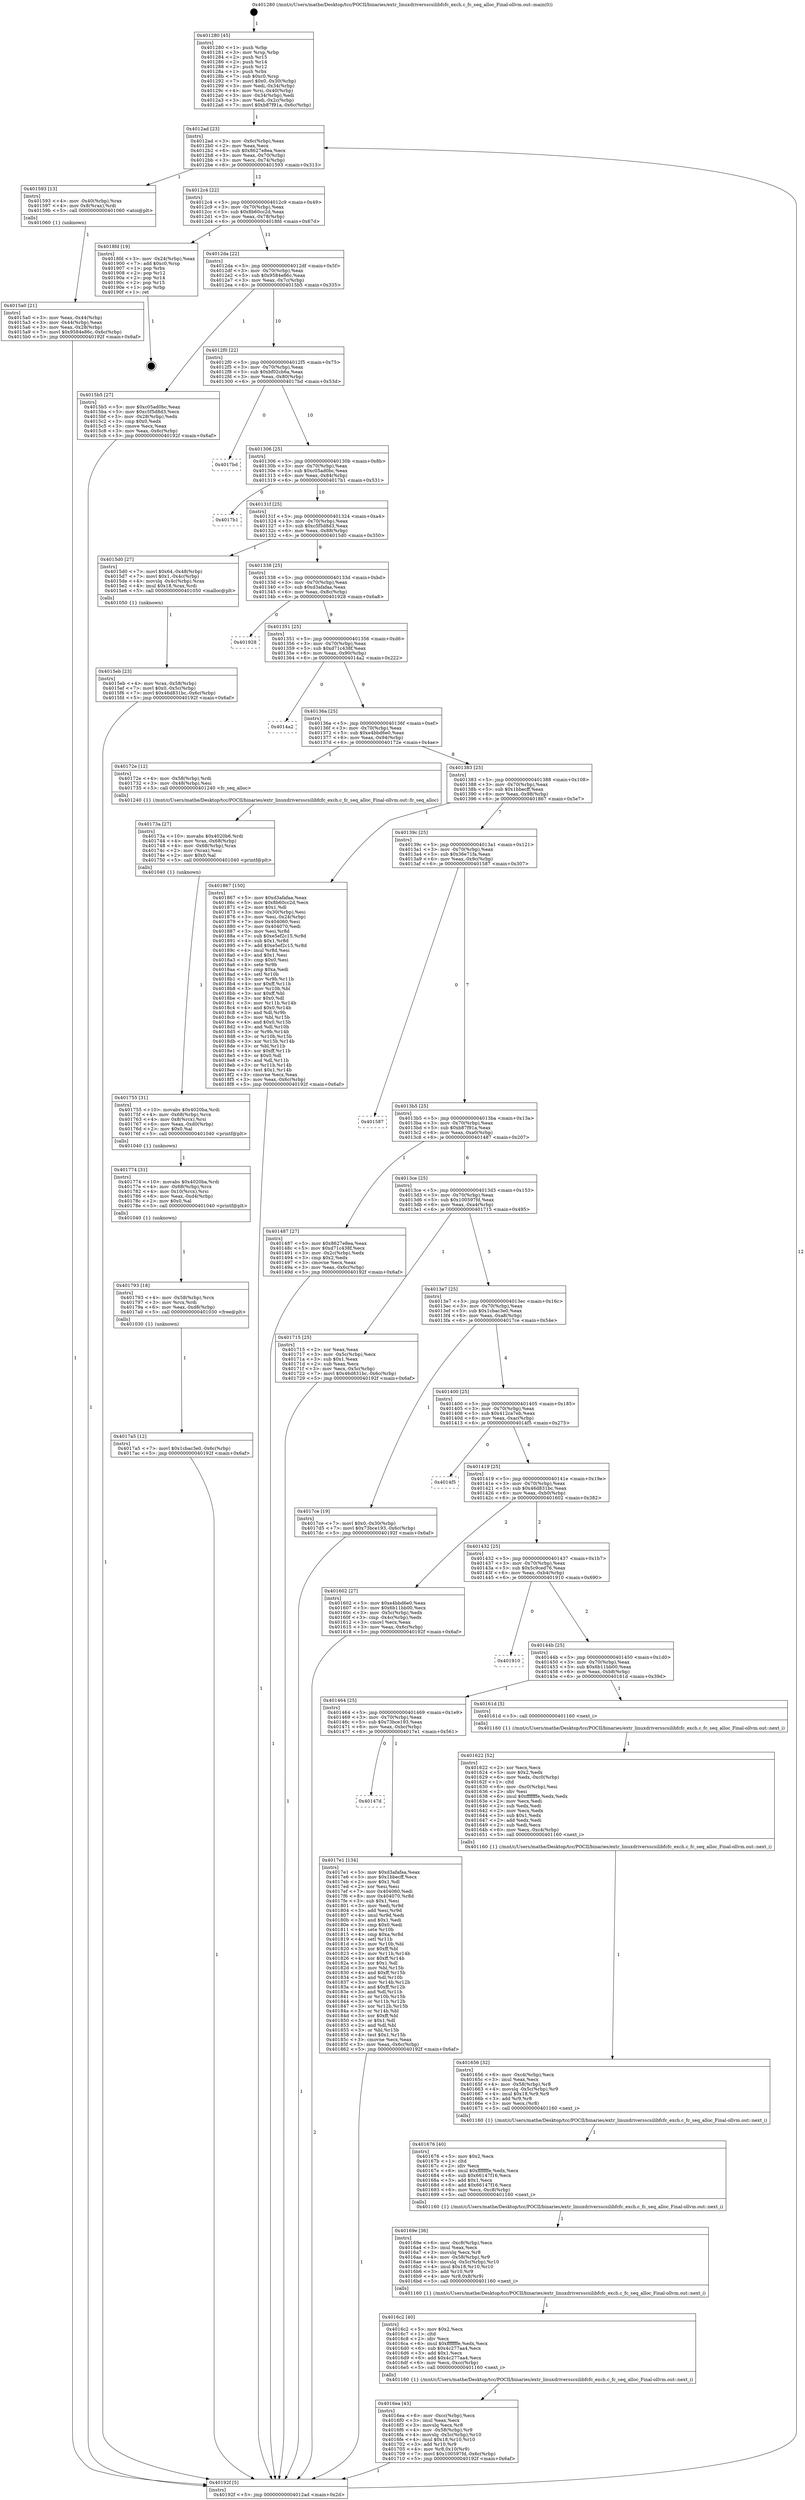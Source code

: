 digraph "0x401280" {
  label = "0x401280 (/mnt/c/Users/mathe/Desktop/tcc/POCII/binaries/extr_linuxdriversscsilibfcfc_exch.c_fc_seq_alloc_Final-ollvm.out::main(0))"
  labelloc = "t"
  node[shape=record]

  Entry [label="",width=0.3,height=0.3,shape=circle,fillcolor=black,style=filled]
  "0x4012ad" [label="{
     0x4012ad [23]\l
     | [instrs]\l
     &nbsp;&nbsp;0x4012ad \<+3\>: mov -0x6c(%rbp),%eax\l
     &nbsp;&nbsp;0x4012b0 \<+2\>: mov %eax,%ecx\l
     &nbsp;&nbsp;0x4012b2 \<+6\>: sub $0x8627e8ea,%ecx\l
     &nbsp;&nbsp;0x4012b8 \<+3\>: mov %eax,-0x70(%rbp)\l
     &nbsp;&nbsp;0x4012bb \<+3\>: mov %ecx,-0x74(%rbp)\l
     &nbsp;&nbsp;0x4012be \<+6\>: je 0000000000401593 \<main+0x313\>\l
  }"]
  "0x401593" [label="{
     0x401593 [13]\l
     | [instrs]\l
     &nbsp;&nbsp;0x401593 \<+4\>: mov -0x40(%rbp),%rax\l
     &nbsp;&nbsp;0x401597 \<+4\>: mov 0x8(%rax),%rdi\l
     &nbsp;&nbsp;0x40159b \<+5\>: call 0000000000401060 \<atoi@plt\>\l
     | [calls]\l
     &nbsp;&nbsp;0x401060 \{1\} (unknown)\l
  }"]
  "0x4012c4" [label="{
     0x4012c4 [22]\l
     | [instrs]\l
     &nbsp;&nbsp;0x4012c4 \<+5\>: jmp 00000000004012c9 \<main+0x49\>\l
     &nbsp;&nbsp;0x4012c9 \<+3\>: mov -0x70(%rbp),%eax\l
     &nbsp;&nbsp;0x4012cc \<+5\>: sub $0x8b60cc2d,%eax\l
     &nbsp;&nbsp;0x4012d1 \<+3\>: mov %eax,-0x78(%rbp)\l
     &nbsp;&nbsp;0x4012d4 \<+6\>: je 00000000004018fd \<main+0x67d\>\l
  }"]
  Exit [label="",width=0.3,height=0.3,shape=circle,fillcolor=black,style=filled,peripheries=2]
  "0x4018fd" [label="{
     0x4018fd [19]\l
     | [instrs]\l
     &nbsp;&nbsp;0x4018fd \<+3\>: mov -0x24(%rbp),%eax\l
     &nbsp;&nbsp;0x401900 \<+7\>: add $0xc0,%rsp\l
     &nbsp;&nbsp;0x401907 \<+1\>: pop %rbx\l
     &nbsp;&nbsp;0x401908 \<+2\>: pop %r12\l
     &nbsp;&nbsp;0x40190a \<+2\>: pop %r14\l
     &nbsp;&nbsp;0x40190c \<+2\>: pop %r15\l
     &nbsp;&nbsp;0x40190e \<+1\>: pop %rbp\l
     &nbsp;&nbsp;0x40190f \<+1\>: ret\l
  }"]
  "0x4012da" [label="{
     0x4012da [22]\l
     | [instrs]\l
     &nbsp;&nbsp;0x4012da \<+5\>: jmp 00000000004012df \<main+0x5f\>\l
     &nbsp;&nbsp;0x4012df \<+3\>: mov -0x70(%rbp),%eax\l
     &nbsp;&nbsp;0x4012e2 \<+5\>: sub $0x9584e86c,%eax\l
     &nbsp;&nbsp;0x4012e7 \<+3\>: mov %eax,-0x7c(%rbp)\l
     &nbsp;&nbsp;0x4012ea \<+6\>: je 00000000004015b5 \<main+0x335\>\l
  }"]
  "0x40147d" [label="{
     0x40147d\l
  }", style=dashed]
  "0x4015b5" [label="{
     0x4015b5 [27]\l
     | [instrs]\l
     &nbsp;&nbsp;0x4015b5 \<+5\>: mov $0xc05ad0bc,%eax\l
     &nbsp;&nbsp;0x4015ba \<+5\>: mov $0xc5f5d8d3,%ecx\l
     &nbsp;&nbsp;0x4015bf \<+3\>: mov -0x28(%rbp),%edx\l
     &nbsp;&nbsp;0x4015c2 \<+3\>: cmp $0x0,%edx\l
     &nbsp;&nbsp;0x4015c5 \<+3\>: cmove %ecx,%eax\l
     &nbsp;&nbsp;0x4015c8 \<+3\>: mov %eax,-0x6c(%rbp)\l
     &nbsp;&nbsp;0x4015cb \<+5\>: jmp 000000000040192f \<main+0x6af\>\l
  }"]
  "0x4012f0" [label="{
     0x4012f0 [22]\l
     | [instrs]\l
     &nbsp;&nbsp;0x4012f0 \<+5\>: jmp 00000000004012f5 \<main+0x75\>\l
     &nbsp;&nbsp;0x4012f5 \<+3\>: mov -0x70(%rbp),%eax\l
     &nbsp;&nbsp;0x4012f8 \<+5\>: sub $0xbf02cb6a,%eax\l
     &nbsp;&nbsp;0x4012fd \<+3\>: mov %eax,-0x80(%rbp)\l
     &nbsp;&nbsp;0x401300 \<+6\>: je 00000000004017bd \<main+0x53d\>\l
  }"]
  "0x4017e1" [label="{
     0x4017e1 [134]\l
     | [instrs]\l
     &nbsp;&nbsp;0x4017e1 \<+5\>: mov $0xd3afafaa,%eax\l
     &nbsp;&nbsp;0x4017e6 \<+5\>: mov $0x1bbecff,%ecx\l
     &nbsp;&nbsp;0x4017eb \<+2\>: mov $0x1,%dl\l
     &nbsp;&nbsp;0x4017ed \<+2\>: xor %esi,%esi\l
     &nbsp;&nbsp;0x4017ef \<+7\>: mov 0x404060,%edi\l
     &nbsp;&nbsp;0x4017f6 \<+8\>: mov 0x404070,%r8d\l
     &nbsp;&nbsp;0x4017fe \<+3\>: sub $0x1,%esi\l
     &nbsp;&nbsp;0x401801 \<+3\>: mov %edi,%r9d\l
     &nbsp;&nbsp;0x401804 \<+3\>: add %esi,%r9d\l
     &nbsp;&nbsp;0x401807 \<+4\>: imul %r9d,%edi\l
     &nbsp;&nbsp;0x40180b \<+3\>: and $0x1,%edi\l
     &nbsp;&nbsp;0x40180e \<+3\>: cmp $0x0,%edi\l
     &nbsp;&nbsp;0x401811 \<+4\>: sete %r10b\l
     &nbsp;&nbsp;0x401815 \<+4\>: cmp $0xa,%r8d\l
     &nbsp;&nbsp;0x401819 \<+4\>: setl %r11b\l
     &nbsp;&nbsp;0x40181d \<+3\>: mov %r10b,%bl\l
     &nbsp;&nbsp;0x401820 \<+3\>: xor $0xff,%bl\l
     &nbsp;&nbsp;0x401823 \<+3\>: mov %r11b,%r14b\l
     &nbsp;&nbsp;0x401826 \<+4\>: xor $0xff,%r14b\l
     &nbsp;&nbsp;0x40182a \<+3\>: xor $0x1,%dl\l
     &nbsp;&nbsp;0x40182d \<+3\>: mov %bl,%r15b\l
     &nbsp;&nbsp;0x401830 \<+4\>: and $0xff,%r15b\l
     &nbsp;&nbsp;0x401834 \<+3\>: and %dl,%r10b\l
     &nbsp;&nbsp;0x401837 \<+3\>: mov %r14b,%r12b\l
     &nbsp;&nbsp;0x40183a \<+4\>: and $0xff,%r12b\l
     &nbsp;&nbsp;0x40183e \<+3\>: and %dl,%r11b\l
     &nbsp;&nbsp;0x401841 \<+3\>: or %r10b,%r15b\l
     &nbsp;&nbsp;0x401844 \<+3\>: or %r11b,%r12b\l
     &nbsp;&nbsp;0x401847 \<+3\>: xor %r12b,%r15b\l
     &nbsp;&nbsp;0x40184a \<+3\>: or %r14b,%bl\l
     &nbsp;&nbsp;0x40184d \<+3\>: xor $0xff,%bl\l
     &nbsp;&nbsp;0x401850 \<+3\>: or $0x1,%dl\l
     &nbsp;&nbsp;0x401853 \<+2\>: and %dl,%bl\l
     &nbsp;&nbsp;0x401855 \<+3\>: or %bl,%r15b\l
     &nbsp;&nbsp;0x401858 \<+4\>: test $0x1,%r15b\l
     &nbsp;&nbsp;0x40185c \<+3\>: cmovne %ecx,%eax\l
     &nbsp;&nbsp;0x40185f \<+3\>: mov %eax,-0x6c(%rbp)\l
     &nbsp;&nbsp;0x401862 \<+5\>: jmp 000000000040192f \<main+0x6af\>\l
  }"]
  "0x4017bd" [label="{
     0x4017bd\l
  }", style=dashed]
  "0x401306" [label="{
     0x401306 [25]\l
     | [instrs]\l
     &nbsp;&nbsp;0x401306 \<+5\>: jmp 000000000040130b \<main+0x8b\>\l
     &nbsp;&nbsp;0x40130b \<+3\>: mov -0x70(%rbp),%eax\l
     &nbsp;&nbsp;0x40130e \<+5\>: sub $0xc05ad0bc,%eax\l
     &nbsp;&nbsp;0x401313 \<+6\>: mov %eax,-0x84(%rbp)\l
     &nbsp;&nbsp;0x401319 \<+6\>: je 00000000004017b1 \<main+0x531\>\l
  }"]
  "0x4017a5" [label="{
     0x4017a5 [12]\l
     | [instrs]\l
     &nbsp;&nbsp;0x4017a5 \<+7\>: movl $0x1cbac3e0,-0x6c(%rbp)\l
     &nbsp;&nbsp;0x4017ac \<+5\>: jmp 000000000040192f \<main+0x6af\>\l
  }"]
  "0x4017b1" [label="{
     0x4017b1\l
  }", style=dashed]
  "0x40131f" [label="{
     0x40131f [25]\l
     | [instrs]\l
     &nbsp;&nbsp;0x40131f \<+5\>: jmp 0000000000401324 \<main+0xa4\>\l
     &nbsp;&nbsp;0x401324 \<+3\>: mov -0x70(%rbp),%eax\l
     &nbsp;&nbsp;0x401327 \<+5\>: sub $0xc5f5d8d3,%eax\l
     &nbsp;&nbsp;0x40132c \<+6\>: mov %eax,-0x88(%rbp)\l
     &nbsp;&nbsp;0x401332 \<+6\>: je 00000000004015d0 \<main+0x350\>\l
  }"]
  "0x401793" [label="{
     0x401793 [18]\l
     | [instrs]\l
     &nbsp;&nbsp;0x401793 \<+4\>: mov -0x58(%rbp),%rcx\l
     &nbsp;&nbsp;0x401797 \<+3\>: mov %rcx,%rdi\l
     &nbsp;&nbsp;0x40179a \<+6\>: mov %eax,-0xd8(%rbp)\l
     &nbsp;&nbsp;0x4017a0 \<+5\>: call 0000000000401030 \<free@plt\>\l
     | [calls]\l
     &nbsp;&nbsp;0x401030 \{1\} (unknown)\l
  }"]
  "0x4015d0" [label="{
     0x4015d0 [27]\l
     | [instrs]\l
     &nbsp;&nbsp;0x4015d0 \<+7\>: movl $0x64,-0x48(%rbp)\l
     &nbsp;&nbsp;0x4015d7 \<+7\>: movl $0x1,-0x4c(%rbp)\l
     &nbsp;&nbsp;0x4015de \<+4\>: movslq -0x4c(%rbp),%rax\l
     &nbsp;&nbsp;0x4015e2 \<+4\>: imul $0x18,%rax,%rdi\l
     &nbsp;&nbsp;0x4015e6 \<+5\>: call 0000000000401050 \<malloc@plt\>\l
     | [calls]\l
     &nbsp;&nbsp;0x401050 \{1\} (unknown)\l
  }"]
  "0x401338" [label="{
     0x401338 [25]\l
     | [instrs]\l
     &nbsp;&nbsp;0x401338 \<+5\>: jmp 000000000040133d \<main+0xbd\>\l
     &nbsp;&nbsp;0x40133d \<+3\>: mov -0x70(%rbp),%eax\l
     &nbsp;&nbsp;0x401340 \<+5\>: sub $0xd3afafaa,%eax\l
     &nbsp;&nbsp;0x401345 \<+6\>: mov %eax,-0x8c(%rbp)\l
     &nbsp;&nbsp;0x40134b \<+6\>: je 0000000000401928 \<main+0x6a8\>\l
  }"]
  "0x401774" [label="{
     0x401774 [31]\l
     | [instrs]\l
     &nbsp;&nbsp;0x401774 \<+10\>: movabs $0x4020ba,%rdi\l
     &nbsp;&nbsp;0x40177e \<+4\>: mov -0x68(%rbp),%rcx\l
     &nbsp;&nbsp;0x401782 \<+4\>: mov 0x10(%rcx),%rsi\l
     &nbsp;&nbsp;0x401786 \<+6\>: mov %eax,-0xd4(%rbp)\l
     &nbsp;&nbsp;0x40178c \<+2\>: mov $0x0,%al\l
     &nbsp;&nbsp;0x40178e \<+5\>: call 0000000000401040 \<printf@plt\>\l
     | [calls]\l
     &nbsp;&nbsp;0x401040 \{1\} (unknown)\l
  }"]
  "0x401928" [label="{
     0x401928\l
  }", style=dashed]
  "0x401351" [label="{
     0x401351 [25]\l
     | [instrs]\l
     &nbsp;&nbsp;0x401351 \<+5\>: jmp 0000000000401356 \<main+0xd6\>\l
     &nbsp;&nbsp;0x401356 \<+3\>: mov -0x70(%rbp),%eax\l
     &nbsp;&nbsp;0x401359 \<+5\>: sub $0xd71c438f,%eax\l
     &nbsp;&nbsp;0x40135e \<+6\>: mov %eax,-0x90(%rbp)\l
     &nbsp;&nbsp;0x401364 \<+6\>: je 00000000004014a2 \<main+0x222\>\l
  }"]
  "0x401755" [label="{
     0x401755 [31]\l
     | [instrs]\l
     &nbsp;&nbsp;0x401755 \<+10\>: movabs $0x4020ba,%rdi\l
     &nbsp;&nbsp;0x40175f \<+4\>: mov -0x68(%rbp),%rcx\l
     &nbsp;&nbsp;0x401763 \<+4\>: mov 0x8(%rcx),%rsi\l
     &nbsp;&nbsp;0x401767 \<+6\>: mov %eax,-0xd0(%rbp)\l
     &nbsp;&nbsp;0x40176d \<+2\>: mov $0x0,%al\l
     &nbsp;&nbsp;0x40176f \<+5\>: call 0000000000401040 \<printf@plt\>\l
     | [calls]\l
     &nbsp;&nbsp;0x401040 \{1\} (unknown)\l
  }"]
  "0x4014a2" [label="{
     0x4014a2\l
  }", style=dashed]
  "0x40136a" [label="{
     0x40136a [25]\l
     | [instrs]\l
     &nbsp;&nbsp;0x40136a \<+5\>: jmp 000000000040136f \<main+0xef\>\l
     &nbsp;&nbsp;0x40136f \<+3\>: mov -0x70(%rbp),%eax\l
     &nbsp;&nbsp;0x401372 \<+5\>: sub $0xe4bbd6e0,%eax\l
     &nbsp;&nbsp;0x401377 \<+6\>: mov %eax,-0x94(%rbp)\l
     &nbsp;&nbsp;0x40137d \<+6\>: je 000000000040172e \<main+0x4ae\>\l
  }"]
  "0x40173a" [label="{
     0x40173a [27]\l
     | [instrs]\l
     &nbsp;&nbsp;0x40173a \<+10\>: movabs $0x4020b6,%rdi\l
     &nbsp;&nbsp;0x401744 \<+4\>: mov %rax,-0x68(%rbp)\l
     &nbsp;&nbsp;0x401748 \<+4\>: mov -0x68(%rbp),%rax\l
     &nbsp;&nbsp;0x40174c \<+2\>: mov (%rax),%esi\l
     &nbsp;&nbsp;0x40174e \<+2\>: mov $0x0,%al\l
     &nbsp;&nbsp;0x401750 \<+5\>: call 0000000000401040 \<printf@plt\>\l
     | [calls]\l
     &nbsp;&nbsp;0x401040 \{1\} (unknown)\l
  }"]
  "0x40172e" [label="{
     0x40172e [12]\l
     | [instrs]\l
     &nbsp;&nbsp;0x40172e \<+4\>: mov -0x58(%rbp),%rdi\l
     &nbsp;&nbsp;0x401732 \<+3\>: mov -0x48(%rbp),%esi\l
     &nbsp;&nbsp;0x401735 \<+5\>: call 0000000000401240 \<fc_seq_alloc\>\l
     | [calls]\l
     &nbsp;&nbsp;0x401240 \{1\} (/mnt/c/Users/mathe/Desktop/tcc/POCII/binaries/extr_linuxdriversscsilibfcfc_exch.c_fc_seq_alloc_Final-ollvm.out::fc_seq_alloc)\l
  }"]
  "0x401383" [label="{
     0x401383 [25]\l
     | [instrs]\l
     &nbsp;&nbsp;0x401383 \<+5\>: jmp 0000000000401388 \<main+0x108\>\l
     &nbsp;&nbsp;0x401388 \<+3\>: mov -0x70(%rbp),%eax\l
     &nbsp;&nbsp;0x40138b \<+5\>: sub $0x1bbecff,%eax\l
     &nbsp;&nbsp;0x401390 \<+6\>: mov %eax,-0x98(%rbp)\l
     &nbsp;&nbsp;0x401396 \<+6\>: je 0000000000401867 \<main+0x5e7\>\l
  }"]
  "0x4016ea" [label="{
     0x4016ea [43]\l
     | [instrs]\l
     &nbsp;&nbsp;0x4016ea \<+6\>: mov -0xcc(%rbp),%ecx\l
     &nbsp;&nbsp;0x4016f0 \<+3\>: imul %eax,%ecx\l
     &nbsp;&nbsp;0x4016f3 \<+3\>: movslq %ecx,%r8\l
     &nbsp;&nbsp;0x4016f6 \<+4\>: mov -0x58(%rbp),%r9\l
     &nbsp;&nbsp;0x4016fa \<+4\>: movslq -0x5c(%rbp),%r10\l
     &nbsp;&nbsp;0x4016fe \<+4\>: imul $0x18,%r10,%r10\l
     &nbsp;&nbsp;0x401702 \<+3\>: add %r10,%r9\l
     &nbsp;&nbsp;0x401705 \<+4\>: mov %r8,0x10(%r9)\l
     &nbsp;&nbsp;0x401709 \<+7\>: movl $0x100597fd,-0x6c(%rbp)\l
     &nbsp;&nbsp;0x401710 \<+5\>: jmp 000000000040192f \<main+0x6af\>\l
  }"]
  "0x401867" [label="{
     0x401867 [150]\l
     | [instrs]\l
     &nbsp;&nbsp;0x401867 \<+5\>: mov $0xd3afafaa,%eax\l
     &nbsp;&nbsp;0x40186c \<+5\>: mov $0x8b60cc2d,%ecx\l
     &nbsp;&nbsp;0x401871 \<+2\>: mov $0x1,%dl\l
     &nbsp;&nbsp;0x401873 \<+3\>: mov -0x30(%rbp),%esi\l
     &nbsp;&nbsp;0x401876 \<+3\>: mov %esi,-0x24(%rbp)\l
     &nbsp;&nbsp;0x401879 \<+7\>: mov 0x404060,%esi\l
     &nbsp;&nbsp;0x401880 \<+7\>: mov 0x404070,%edi\l
     &nbsp;&nbsp;0x401887 \<+3\>: mov %esi,%r8d\l
     &nbsp;&nbsp;0x40188a \<+7\>: sub $0xe5ef2c15,%r8d\l
     &nbsp;&nbsp;0x401891 \<+4\>: sub $0x1,%r8d\l
     &nbsp;&nbsp;0x401895 \<+7\>: add $0xe5ef2c15,%r8d\l
     &nbsp;&nbsp;0x40189c \<+4\>: imul %r8d,%esi\l
     &nbsp;&nbsp;0x4018a0 \<+3\>: and $0x1,%esi\l
     &nbsp;&nbsp;0x4018a3 \<+3\>: cmp $0x0,%esi\l
     &nbsp;&nbsp;0x4018a6 \<+4\>: sete %r9b\l
     &nbsp;&nbsp;0x4018aa \<+3\>: cmp $0xa,%edi\l
     &nbsp;&nbsp;0x4018ad \<+4\>: setl %r10b\l
     &nbsp;&nbsp;0x4018b1 \<+3\>: mov %r9b,%r11b\l
     &nbsp;&nbsp;0x4018b4 \<+4\>: xor $0xff,%r11b\l
     &nbsp;&nbsp;0x4018b8 \<+3\>: mov %r10b,%bl\l
     &nbsp;&nbsp;0x4018bb \<+3\>: xor $0xff,%bl\l
     &nbsp;&nbsp;0x4018be \<+3\>: xor $0x0,%dl\l
     &nbsp;&nbsp;0x4018c1 \<+3\>: mov %r11b,%r14b\l
     &nbsp;&nbsp;0x4018c4 \<+4\>: and $0x0,%r14b\l
     &nbsp;&nbsp;0x4018c8 \<+3\>: and %dl,%r9b\l
     &nbsp;&nbsp;0x4018cb \<+3\>: mov %bl,%r15b\l
     &nbsp;&nbsp;0x4018ce \<+4\>: and $0x0,%r15b\l
     &nbsp;&nbsp;0x4018d2 \<+3\>: and %dl,%r10b\l
     &nbsp;&nbsp;0x4018d5 \<+3\>: or %r9b,%r14b\l
     &nbsp;&nbsp;0x4018d8 \<+3\>: or %r10b,%r15b\l
     &nbsp;&nbsp;0x4018db \<+3\>: xor %r15b,%r14b\l
     &nbsp;&nbsp;0x4018de \<+3\>: or %bl,%r11b\l
     &nbsp;&nbsp;0x4018e1 \<+4\>: xor $0xff,%r11b\l
     &nbsp;&nbsp;0x4018e5 \<+3\>: or $0x0,%dl\l
     &nbsp;&nbsp;0x4018e8 \<+3\>: and %dl,%r11b\l
     &nbsp;&nbsp;0x4018eb \<+3\>: or %r11b,%r14b\l
     &nbsp;&nbsp;0x4018ee \<+4\>: test $0x1,%r14b\l
     &nbsp;&nbsp;0x4018f2 \<+3\>: cmovne %ecx,%eax\l
     &nbsp;&nbsp;0x4018f5 \<+3\>: mov %eax,-0x6c(%rbp)\l
     &nbsp;&nbsp;0x4018f8 \<+5\>: jmp 000000000040192f \<main+0x6af\>\l
  }"]
  "0x40139c" [label="{
     0x40139c [25]\l
     | [instrs]\l
     &nbsp;&nbsp;0x40139c \<+5\>: jmp 00000000004013a1 \<main+0x121\>\l
     &nbsp;&nbsp;0x4013a1 \<+3\>: mov -0x70(%rbp),%eax\l
     &nbsp;&nbsp;0x4013a4 \<+5\>: sub $0x36e71fa,%eax\l
     &nbsp;&nbsp;0x4013a9 \<+6\>: mov %eax,-0x9c(%rbp)\l
     &nbsp;&nbsp;0x4013af \<+6\>: je 0000000000401587 \<main+0x307\>\l
  }"]
  "0x4016c2" [label="{
     0x4016c2 [40]\l
     | [instrs]\l
     &nbsp;&nbsp;0x4016c2 \<+5\>: mov $0x2,%ecx\l
     &nbsp;&nbsp;0x4016c7 \<+1\>: cltd\l
     &nbsp;&nbsp;0x4016c8 \<+2\>: idiv %ecx\l
     &nbsp;&nbsp;0x4016ca \<+6\>: imul $0xfffffffe,%edx,%ecx\l
     &nbsp;&nbsp;0x4016d0 \<+6\>: sub $0x4c277aa4,%ecx\l
     &nbsp;&nbsp;0x4016d6 \<+3\>: add $0x1,%ecx\l
     &nbsp;&nbsp;0x4016d9 \<+6\>: add $0x4c277aa4,%ecx\l
     &nbsp;&nbsp;0x4016df \<+6\>: mov %ecx,-0xcc(%rbp)\l
     &nbsp;&nbsp;0x4016e5 \<+5\>: call 0000000000401160 \<next_i\>\l
     | [calls]\l
     &nbsp;&nbsp;0x401160 \{1\} (/mnt/c/Users/mathe/Desktop/tcc/POCII/binaries/extr_linuxdriversscsilibfcfc_exch.c_fc_seq_alloc_Final-ollvm.out::next_i)\l
  }"]
  "0x401587" [label="{
     0x401587\l
  }", style=dashed]
  "0x4013b5" [label="{
     0x4013b5 [25]\l
     | [instrs]\l
     &nbsp;&nbsp;0x4013b5 \<+5\>: jmp 00000000004013ba \<main+0x13a\>\l
     &nbsp;&nbsp;0x4013ba \<+3\>: mov -0x70(%rbp),%eax\l
     &nbsp;&nbsp;0x4013bd \<+5\>: sub $0xb87f91a,%eax\l
     &nbsp;&nbsp;0x4013c2 \<+6\>: mov %eax,-0xa0(%rbp)\l
     &nbsp;&nbsp;0x4013c8 \<+6\>: je 0000000000401487 \<main+0x207\>\l
  }"]
  "0x40169e" [label="{
     0x40169e [36]\l
     | [instrs]\l
     &nbsp;&nbsp;0x40169e \<+6\>: mov -0xc8(%rbp),%ecx\l
     &nbsp;&nbsp;0x4016a4 \<+3\>: imul %eax,%ecx\l
     &nbsp;&nbsp;0x4016a7 \<+3\>: movslq %ecx,%r8\l
     &nbsp;&nbsp;0x4016aa \<+4\>: mov -0x58(%rbp),%r9\l
     &nbsp;&nbsp;0x4016ae \<+4\>: movslq -0x5c(%rbp),%r10\l
     &nbsp;&nbsp;0x4016b2 \<+4\>: imul $0x18,%r10,%r10\l
     &nbsp;&nbsp;0x4016b6 \<+3\>: add %r10,%r9\l
     &nbsp;&nbsp;0x4016b9 \<+4\>: mov %r8,0x8(%r9)\l
     &nbsp;&nbsp;0x4016bd \<+5\>: call 0000000000401160 \<next_i\>\l
     | [calls]\l
     &nbsp;&nbsp;0x401160 \{1\} (/mnt/c/Users/mathe/Desktop/tcc/POCII/binaries/extr_linuxdriversscsilibfcfc_exch.c_fc_seq_alloc_Final-ollvm.out::next_i)\l
  }"]
  "0x401487" [label="{
     0x401487 [27]\l
     | [instrs]\l
     &nbsp;&nbsp;0x401487 \<+5\>: mov $0x8627e8ea,%eax\l
     &nbsp;&nbsp;0x40148c \<+5\>: mov $0xd71c438f,%ecx\l
     &nbsp;&nbsp;0x401491 \<+3\>: mov -0x2c(%rbp),%edx\l
     &nbsp;&nbsp;0x401494 \<+3\>: cmp $0x2,%edx\l
     &nbsp;&nbsp;0x401497 \<+3\>: cmovne %ecx,%eax\l
     &nbsp;&nbsp;0x40149a \<+3\>: mov %eax,-0x6c(%rbp)\l
     &nbsp;&nbsp;0x40149d \<+5\>: jmp 000000000040192f \<main+0x6af\>\l
  }"]
  "0x4013ce" [label="{
     0x4013ce [25]\l
     | [instrs]\l
     &nbsp;&nbsp;0x4013ce \<+5\>: jmp 00000000004013d3 \<main+0x153\>\l
     &nbsp;&nbsp;0x4013d3 \<+3\>: mov -0x70(%rbp),%eax\l
     &nbsp;&nbsp;0x4013d6 \<+5\>: sub $0x100597fd,%eax\l
     &nbsp;&nbsp;0x4013db \<+6\>: mov %eax,-0xa4(%rbp)\l
     &nbsp;&nbsp;0x4013e1 \<+6\>: je 0000000000401715 \<main+0x495\>\l
  }"]
  "0x40192f" [label="{
     0x40192f [5]\l
     | [instrs]\l
     &nbsp;&nbsp;0x40192f \<+5\>: jmp 00000000004012ad \<main+0x2d\>\l
  }"]
  "0x401280" [label="{
     0x401280 [45]\l
     | [instrs]\l
     &nbsp;&nbsp;0x401280 \<+1\>: push %rbp\l
     &nbsp;&nbsp;0x401281 \<+3\>: mov %rsp,%rbp\l
     &nbsp;&nbsp;0x401284 \<+2\>: push %r15\l
     &nbsp;&nbsp;0x401286 \<+2\>: push %r14\l
     &nbsp;&nbsp;0x401288 \<+2\>: push %r12\l
     &nbsp;&nbsp;0x40128a \<+1\>: push %rbx\l
     &nbsp;&nbsp;0x40128b \<+7\>: sub $0xc0,%rsp\l
     &nbsp;&nbsp;0x401292 \<+7\>: movl $0x0,-0x30(%rbp)\l
     &nbsp;&nbsp;0x401299 \<+3\>: mov %edi,-0x34(%rbp)\l
     &nbsp;&nbsp;0x40129c \<+4\>: mov %rsi,-0x40(%rbp)\l
     &nbsp;&nbsp;0x4012a0 \<+3\>: mov -0x34(%rbp),%edi\l
     &nbsp;&nbsp;0x4012a3 \<+3\>: mov %edi,-0x2c(%rbp)\l
     &nbsp;&nbsp;0x4012a6 \<+7\>: movl $0xb87f91a,-0x6c(%rbp)\l
  }"]
  "0x4015a0" [label="{
     0x4015a0 [21]\l
     | [instrs]\l
     &nbsp;&nbsp;0x4015a0 \<+3\>: mov %eax,-0x44(%rbp)\l
     &nbsp;&nbsp;0x4015a3 \<+3\>: mov -0x44(%rbp),%eax\l
     &nbsp;&nbsp;0x4015a6 \<+3\>: mov %eax,-0x28(%rbp)\l
     &nbsp;&nbsp;0x4015a9 \<+7\>: movl $0x9584e86c,-0x6c(%rbp)\l
     &nbsp;&nbsp;0x4015b0 \<+5\>: jmp 000000000040192f \<main+0x6af\>\l
  }"]
  "0x4015eb" [label="{
     0x4015eb [23]\l
     | [instrs]\l
     &nbsp;&nbsp;0x4015eb \<+4\>: mov %rax,-0x58(%rbp)\l
     &nbsp;&nbsp;0x4015ef \<+7\>: movl $0x0,-0x5c(%rbp)\l
     &nbsp;&nbsp;0x4015f6 \<+7\>: movl $0x46d831bc,-0x6c(%rbp)\l
     &nbsp;&nbsp;0x4015fd \<+5\>: jmp 000000000040192f \<main+0x6af\>\l
  }"]
  "0x401676" [label="{
     0x401676 [40]\l
     | [instrs]\l
     &nbsp;&nbsp;0x401676 \<+5\>: mov $0x2,%ecx\l
     &nbsp;&nbsp;0x40167b \<+1\>: cltd\l
     &nbsp;&nbsp;0x40167c \<+2\>: idiv %ecx\l
     &nbsp;&nbsp;0x40167e \<+6\>: imul $0xfffffffe,%edx,%ecx\l
     &nbsp;&nbsp;0x401684 \<+6\>: sub $0x66147f16,%ecx\l
     &nbsp;&nbsp;0x40168a \<+3\>: add $0x1,%ecx\l
     &nbsp;&nbsp;0x40168d \<+6\>: add $0x66147f16,%ecx\l
     &nbsp;&nbsp;0x401693 \<+6\>: mov %ecx,-0xc8(%rbp)\l
     &nbsp;&nbsp;0x401699 \<+5\>: call 0000000000401160 \<next_i\>\l
     | [calls]\l
     &nbsp;&nbsp;0x401160 \{1\} (/mnt/c/Users/mathe/Desktop/tcc/POCII/binaries/extr_linuxdriversscsilibfcfc_exch.c_fc_seq_alloc_Final-ollvm.out::next_i)\l
  }"]
  "0x401715" [label="{
     0x401715 [25]\l
     | [instrs]\l
     &nbsp;&nbsp;0x401715 \<+2\>: xor %eax,%eax\l
     &nbsp;&nbsp;0x401717 \<+3\>: mov -0x5c(%rbp),%ecx\l
     &nbsp;&nbsp;0x40171a \<+3\>: sub $0x1,%eax\l
     &nbsp;&nbsp;0x40171d \<+2\>: sub %eax,%ecx\l
     &nbsp;&nbsp;0x40171f \<+3\>: mov %ecx,-0x5c(%rbp)\l
     &nbsp;&nbsp;0x401722 \<+7\>: movl $0x46d831bc,-0x6c(%rbp)\l
     &nbsp;&nbsp;0x401729 \<+5\>: jmp 000000000040192f \<main+0x6af\>\l
  }"]
  "0x4013e7" [label="{
     0x4013e7 [25]\l
     | [instrs]\l
     &nbsp;&nbsp;0x4013e7 \<+5\>: jmp 00000000004013ec \<main+0x16c\>\l
     &nbsp;&nbsp;0x4013ec \<+3\>: mov -0x70(%rbp),%eax\l
     &nbsp;&nbsp;0x4013ef \<+5\>: sub $0x1cbac3e0,%eax\l
     &nbsp;&nbsp;0x4013f4 \<+6\>: mov %eax,-0xa8(%rbp)\l
     &nbsp;&nbsp;0x4013fa \<+6\>: je 00000000004017ce \<main+0x54e\>\l
  }"]
  "0x401656" [label="{
     0x401656 [32]\l
     | [instrs]\l
     &nbsp;&nbsp;0x401656 \<+6\>: mov -0xc4(%rbp),%ecx\l
     &nbsp;&nbsp;0x40165c \<+3\>: imul %eax,%ecx\l
     &nbsp;&nbsp;0x40165f \<+4\>: mov -0x58(%rbp),%r8\l
     &nbsp;&nbsp;0x401663 \<+4\>: movslq -0x5c(%rbp),%r9\l
     &nbsp;&nbsp;0x401667 \<+4\>: imul $0x18,%r9,%r9\l
     &nbsp;&nbsp;0x40166b \<+3\>: add %r9,%r8\l
     &nbsp;&nbsp;0x40166e \<+3\>: mov %ecx,(%r8)\l
     &nbsp;&nbsp;0x401671 \<+5\>: call 0000000000401160 \<next_i\>\l
     | [calls]\l
     &nbsp;&nbsp;0x401160 \{1\} (/mnt/c/Users/mathe/Desktop/tcc/POCII/binaries/extr_linuxdriversscsilibfcfc_exch.c_fc_seq_alloc_Final-ollvm.out::next_i)\l
  }"]
  "0x4017ce" [label="{
     0x4017ce [19]\l
     | [instrs]\l
     &nbsp;&nbsp;0x4017ce \<+7\>: movl $0x0,-0x30(%rbp)\l
     &nbsp;&nbsp;0x4017d5 \<+7\>: movl $0x73bce193,-0x6c(%rbp)\l
     &nbsp;&nbsp;0x4017dc \<+5\>: jmp 000000000040192f \<main+0x6af\>\l
  }"]
  "0x401400" [label="{
     0x401400 [25]\l
     | [instrs]\l
     &nbsp;&nbsp;0x401400 \<+5\>: jmp 0000000000401405 \<main+0x185\>\l
     &nbsp;&nbsp;0x401405 \<+3\>: mov -0x70(%rbp),%eax\l
     &nbsp;&nbsp;0x401408 \<+5\>: sub $0x412ca7eb,%eax\l
     &nbsp;&nbsp;0x40140d \<+6\>: mov %eax,-0xac(%rbp)\l
     &nbsp;&nbsp;0x401413 \<+6\>: je 00000000004014f5 \<main+0x275\>\l
  }"]
  "0x401622" [label="{
     0x401622 [52]\l
     | [instrs]\l
     &nbsp;&nbsp;0x401622 \<+2\>: xor %ecx,%ecx\l
     &nbsp;&nbsp;0x401624 \<+5\>: mov $0x2,%edx\l
     &nbsp;&nbsp;0x401629 \<+6\>: mov %edx,-0xc0(%rbp)\l
     &nbsp;&nbsp;0x40162f \<+1\>: cltd\l
     &nbsp;&nbsp;0x401630 \<+6\>: mov -0xc0(%rbp),%esi\l
     &nbsp;&nbsp;0x401636 \<+2\>: idiv %esi\l
     &nbsp;&nbsp;0x401638 \<+6\>: imul $0xfffffffe,%edx,%edx\l
     &nbsp;&nbsp;0x40163e \<+2\>: mov %ecx,%edi\l
     &nbsp;&nbsp;0x401640 \<+2\>: sub %edx,%edi\l
     &nbsp;&nbsp;0x401642 \<+2\>: mov %ecx,%edx\l
     &nbsp;&nbsp;0x401644 \<+3\>: sub $0x1,%edx\l
     &nbsp;&nbsp;0x401647 \<+2\>: add %edx,%edi\l
     &nbsp;&nbsp;0x401649 \<+2\>: sub %edi,%ecx\l
     &nbsp;&nbsp;0x40164b \<+6\>: mov %ecx,-0xc4(%rbp)\l
     &nbsp;&nbsp;0x401651 \<+5\>: call 0000000000401160 \<next_i\>\l
     | [calls]\l
     &nbsp;&nbsp;0x401160 \{1\} (/mnt/c/Users/mathe/Desktop/tcc/POCII/binaries/extr_linuxdriversscsilibfcfc_exch.c_fc_seq_alloc_Final-ollvm.out::next_i)\l
  }"]
  "0x4014f5" [label="{
     0x4014f5\l
  }", style=dashed]
  "0x401419" [label="{
     0x401419 [25]\l
     | [instrs]\l
     &nbsp;&nbsp;0x401419 \<+5\>: jmp 000000000040141e \<main+0x19e\>\l
     &nbsp;&nbsp;0x40141e \<+3\>: mov -0x70(%rbp),%eax\l
     &nbsp;&nbsp;0x401421 \<+5\>: sub $0x46d831bc,%eax\l
     &nbsp;&nbsp;0x401426 \<+6\>: mov %eax,-0xb0(%rbp)\l
     &nbsp;&nbsp;0x40142c \<+6\>: je 0000000000401602 \<main+0x382\>\l
  }"]
  "0x401464" [label="{
     0x401464 [25]\l
     | [instrs]\l
     &nbsp;&nbsp;0x401464 \<+5\>: jmp 0000000000401469 \<main+0x1e9\>\l
     &nbsp;&nbsp;0x401469 \<+3\>: mov -0x70(%rbp),%eax\l
     &nbsp;&nbsp;0x40146c \<+5\>: sub $0x73bce193,%eax\l
     &nbsp;&nbsp;0x401471 \<+6\>: mov %eax,-0xbc(%rbp)\l
     &nbsp;&nbsp;0x401477 \<+6\>: je 00000000004017e1 \<main+0x561\>\l
  }"]
  "0x401602" [label="{
     0x401602 [27]\l
     | [instrs]\l
     &nbsp;&nbsp;0x401602 \<+5\>: mov $0xe4bbd6e0,%eax\l
     &nbsp;&nbsp;0x401607 \<+5\>: mov $0x6b11bb00,%ecx\l
     &nbsp;&nbsp;0x40160c \<+3\>: mov -0x5c(%rbp),%edx\l
     &nbsp;&nbsp;0x40160f \<+3\>: cmp -0x4c(%rbp),%edx\l
     &nbsp;&nbsp;0x401612 \<+3\>: cmovl %ecx,%eax\l
     &nbsp;&nbsp;0x401615 \<+3\>: mov %eax,-0x6c(%rbp)\l
     &nbsp;&nbsp;0x401618 \<+5\>: jmp 000000000040192f \<main+0x6af\>\l
  }"]
  "0x401432" [label="{
     0x401432 [25]\l
     | [instrs]\l
     &nbsp;&nbsp;0x401432 \<+5\>: jmp 0000000000401437 \<main+0x1b7\>\l
     &nbsp;&nbsp;0x401437 \<+3\>: mov -0x70(%rbp),%eax\l
     &nbsp;&nbsp;0x40143a \<+5\>: sub $0x5c9ced76,%eax\l
     &nbsp;&nbsp;0x40143f \<+6\>: mov %eax,-0xb4(%rbp)\l
     &nbsp;&nbsp;0x401445 \<+6\>: je 0000000000401910 \<main+0x690\>\l
  }"]
  "0x40161d" [label="{
     0x40161d [5]\l
     | [instrs]\l
     &nbsp;&nbsp;0x40161d \<+5\>: call 0000000000401160 \<next_i\>\l
     | [calls]\l
     &nbsp;&nbsp;0x401160 \{1\} (/mnt/c/Users/mathe/Desktop/tcc/POCII/binaries/extr_linuxdriversscsilibfcfc_exch.c_fc_seq_alloc_Final-ollvm.out::next_i)\l
  }"]
  "0x401910" [label="{
     0x401910\l
  }", style=dashed]
  "0x40144b" [label="{
     0x40144b [25]\l
     | [instrs]\l
     &nbsp;&nbsp;0x40144b \<+5\>: jmp 0000000000401450 \<main+0x1d0\>\l
     &nbsp;&nbsp;0x401450 \<+3\>: mov -0x70(%rbp),%eax\l
     &nbsp;&nbsp;0x401453 \<+5\>: sub $0x6b11bb00,%eax\l
     &nbsp;&nbsp;0x401458 \<+6\>: mov %eax,-0xb8(%rbp)\l
     &nbsp;&nbsp;0x40145e \<+6\>: je 000000000040161d \<main+0x39d\>\l
  }"]
  Entry -> "0x401280" [label=" 1"]
  "0x4012ad" -> "0x401593" [label=" 1"]
  "0x4012ad" -> "0x4012c4" [label=" 12"]
  "0x4018fd" -> Exit [label=" 1"]
  "0x4012c4" -> "0x4018fd" [label=" 1"]
  "0x4012c4" -> "0x4012da" [label=" 11"]
  "0x401867" -> "0x40192f" [label=" 1"]
  "0x4012da" -> "0x4015b5" [label=" 1"]
  "0x4012da" -> "0x4012f0" [label=" 10"]
  "0x4017e1" -> "0x40192f" [label=" 1"]
  "0x4012f0" -> "0x4017bd" [label=" 0"]
  "0x4012f0" -> "0x401306" [label=" 10"]
  "0x401464" -> "0x40147d" [label=" 0"]
  "0x401306" -> "0x4017b1" [label=" 0"]
  "0x401306" -> "0x40131f" [label=" 10"]
  "0x401464" -> "0x4017e1" [label=" 1"]
  "0x40131f" -> "0x4015d0" [label=" 1"]
  "0x40131f" -> "0x401338" [label=" 9"]
  "0x4017ce" -> "0x40192f" [label=" 1"]
  "0x401338" -> "0x401928" [label=" 0"]
  "0x401338" -> "0x401351" [label=" 9"]
  "0x4017a5" -> "0x40192f" [label=" 1"]
  "0x401351" -> "0x4014a2" [label=" 0"]
  "0x401351" -> "0x40136a" [label=" 9"]
  "0x401793" -> "0x4017a5" [label=" 1"]
  "0x40136a" -> "0x40172e" [label=" 1"]
  "0x40136a" -> "0x401383" [label=" 8"]
  "0x401774" -> "0x401793" [label=" 1"]
  "0x401383" -> "0x401867" [label=" 1"]
  "0x401383" -> "0x40139c" [label=" 7"]
  "0x401755" -> "0x401774" [label=" 1"]
  "0x40139c" -> "0x401587" [label=" 0"]
  "0x40139c" -> "0x4013b5" [label=" 7"]
  "0x40173a" -> "0x401755" [label=" 1"]
  "0x4013b5" -> "0x401487" [label=" 1"]
  "0x4013b5" -> "0x4013ce" [label=" 6"]
  "0x401487" -> "0x40192f" [label=" 1"]
  "0x401280" -> "0x4012ad" [label=" 1"]
  "0x40192f" -> "0x4012ad" [label=" 12"]
  "0x401593" -> "0x4015a0" [label=" 1"]
  "0x4015a0" -> "0x40192f" [label=" 1"]
  "0x4015b5" -> "0x40192f" [label=" 1"]
  "0x4015d0" -> "0x4015eb" [label=" 1"]
  "0x4015eb" -> "0x40192f" [label=" 1"]
  "0x40172e" -> "0x40173a" [label=" 1"]
  "0x4013ce" -> "0x401715" [label=" 1"]
  "0x4013ce" -> "0x4013e7" [label=" 5"]
  "0x401715" -> "0x40192f" [label=" 1"]
  "0x4013e7" -> "0x4017ce" [label=" 1"]
  "0x4013e7" -> "0x401400" [label=" 4"]
  "0x4016ea" -> "0x40192f" [label=" 1"]
  "0x401400" -> "0x4014f5" [label=" 0"]
  "0x401400" -> "0x401419" [label=" 4"]
  "0x4016c2" -> "0x4016ea" [label=" 1"]
  "0x401419" -> "0x401602" [label=" 2"]
  "0x401419" -> "0x401432" [label=" 2"]
  "0x401602" -> "0x40192f" [label=" 2"]
  "0x40169e" -> "0x4016c2" [label=" 1"]
  "0x401432" -> "0x401910" [label=" 0"]
  "0x401432" -> "0x40144b" [label=" 2"]
  "0x401676" -> "0x40169e" [label=" 1"]
  "0x40144b" -> "0x40161d" [label=" 1"]
  "0x40144b" -> "0x401464" [label=" 1"]
  "0x40161d" -> "0x401622" [label=" 1"]
  "0x401622" -> "0x401656" [label=" 1"]
  "0x401656" -> "0x401676" [label=" 1"]
}
